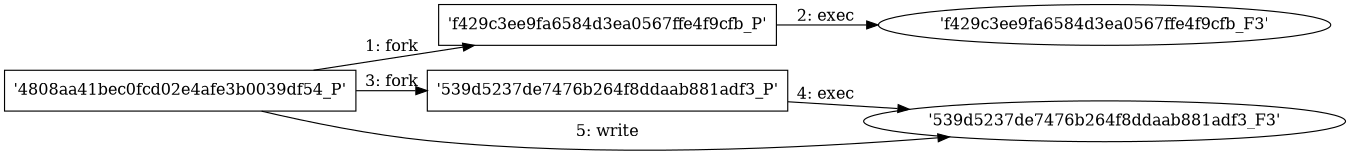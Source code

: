 digraph "D:\Learning\Paper\apt\基于CTI的攻击预警\Dataset\攻击图\ASGfromALLCTI\Ransomware is on the Rise, Especially in Europe.dot" {
rankdir="LR"
size="9"
fixedsize="false"
splines="true"
nodesep=0.3
ranksep=0
fontsize=10
overlap="scalexy"
engine= "neato"
	"'4808aa41bec0fcd02e4afe3b0039df54_P'" [node_type=Process shape=box]
	"'f429c3ee9fa6584d3ea0567ffe4f9cfb_P'" [node_type=Process shape=box]
	"'4808aa41bec0fcd02e4afe3b0039df54_P'" -> "'f429c3ee9fa6584d3ea0567ffe4f9cfb_P'" [label="1: fork"]
	"'f429c3ee9fa6584d3ea0567ffe4f9cfb_P'" [node_type=Process shape=box]
	"'f429c3ee9fa6584d3ea0567ffe4f9cfb_F3'" [node_type=File shape=ellipse]
	"'f429c3ee9fa6584d3ea0567ffe4f9cfb_P'" -> "'f429c3ee9fa6584d3ea0567ffe4f9cfb_F3'" [label="2: exec"]
	"'4808aa41bec0fcd02e4afe3b0039df54_P'" [node_type=Process shape=box]
	"'539d5237de7476b264f8ddaab881adf3_P'" [node_type=Process shape=box]
	"'4808aa41bec0fcd02e4afe3b0039df54_P'" -> "'539d5237de7476b264f8ddaab881adf3_P'" [label="3: fork"]
	"'539d5237de7476b264f8ddaab881adf3_P'" [node_type=Process shape=box]
	"'539d5237de7476b264f8ddaab881adf3_F3'" [node_type=File shape=ellipse]
	"'539d5237de7476b264f8ddaab881adf3_P'" -> "'539d5237de7476b264f8ddaab881adf3_F3'" [label="4: exec"]
	"'539d5237de7476b264f8ddaab881adf3_F3'" [node_type=file shape=ellipse]
	"'4808aa41bec0fcd02e4afe3b0039df54_P'" [node_type=Process shape=box]
	"'4808aa41bec0fcd02e4afe3b0039df54_P'" -> "'539d5237de7476b264f8ddaab881adf3_F3'" [label="5: write"]
}
